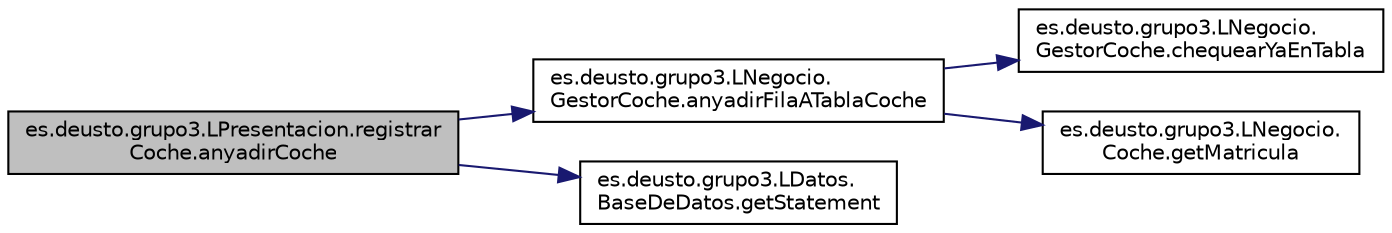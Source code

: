 digraph "es.deusto.grupo3.LPresentacion.registrarCoche.anyadirCoche"
{
  edge [fontname="Helvetica",fontsize="10",labelfontname="Helvetica",labelfontsize="10"];
  node [fontname="Helvetica",fontsize="10",shape=record];
  rankdir="LR";
  Node10 [label="es.deusto.grupo3.LPresentacion.registrar\lCoche.anyadirCoche",height=0.2,width=0.4,color="black", fillcolor="grey75", style="filled", fontcolor="black"];
  Node10 -> Node11 [color="midnightblue",fontsize="10",style="solid",fontname="Helvetica"];
  Node11 [label="es.deusto.grupo3.LNegocio.\lGestorCoche.anyadirFilaATablaCoche",height=0.2,width=0.4,color="black", fillcolor="white", style="filled",URL="$classes_1_1deusto_1_1grupo3_1_1_l_negocio_1_1_gestor_coche.html#aa3fa79bd970f8e08749a68fb8ffc8d4b"];
  Node11 -> Node12 [color="midnightblue",fontsize="10",style="solid",fontname="Helvetica"];
  Node12 [label="es.deusto.grupo3.LNegocio.\lGestorCoche.chequearYaEnTabla",height=0.2,width=0.4,color="black", fillcolor="white", style="filled",URL="$classes_1_1deusto_1_1grupo3_1_1_l_negocio_1_1_gestor_coche.html#ad153cc0c04c3cb9a6825f8ad30473a60"];
  Node11 -> Node13 [color="midnightblue",fontsize="10",style="solid",fontname="Helvetica"];
  Node13 [label="es.deusto.grupo3.LNegocio.\lCoche.getMatricula",height=0.2,width=0.4,color="black", fillcolor="white", style="filled",URL="$classes_1_1deusto_1_1grupo3_1_1_l_negocio_1_1_coche.html#a7321d5e625c64ac71e5fb00d4d952068"];
  Node10 -> Node14 [color="midnightblue",fontsize="10",style="solid",fontname="Helvetica"];
  Node14 [label="es.deusto.grupo3.LDatos.\lBaseDeDatos.getStatement",height=0.2,width=0.4,color="black", fillcolor="white", style="filled",URL="$classes_1_1deusto_1_1grupo3_1_1_l_datos_1_1_base_de_datos.html#a9657b1feb4c9852ab9d5f438239cb7b4"];
}
